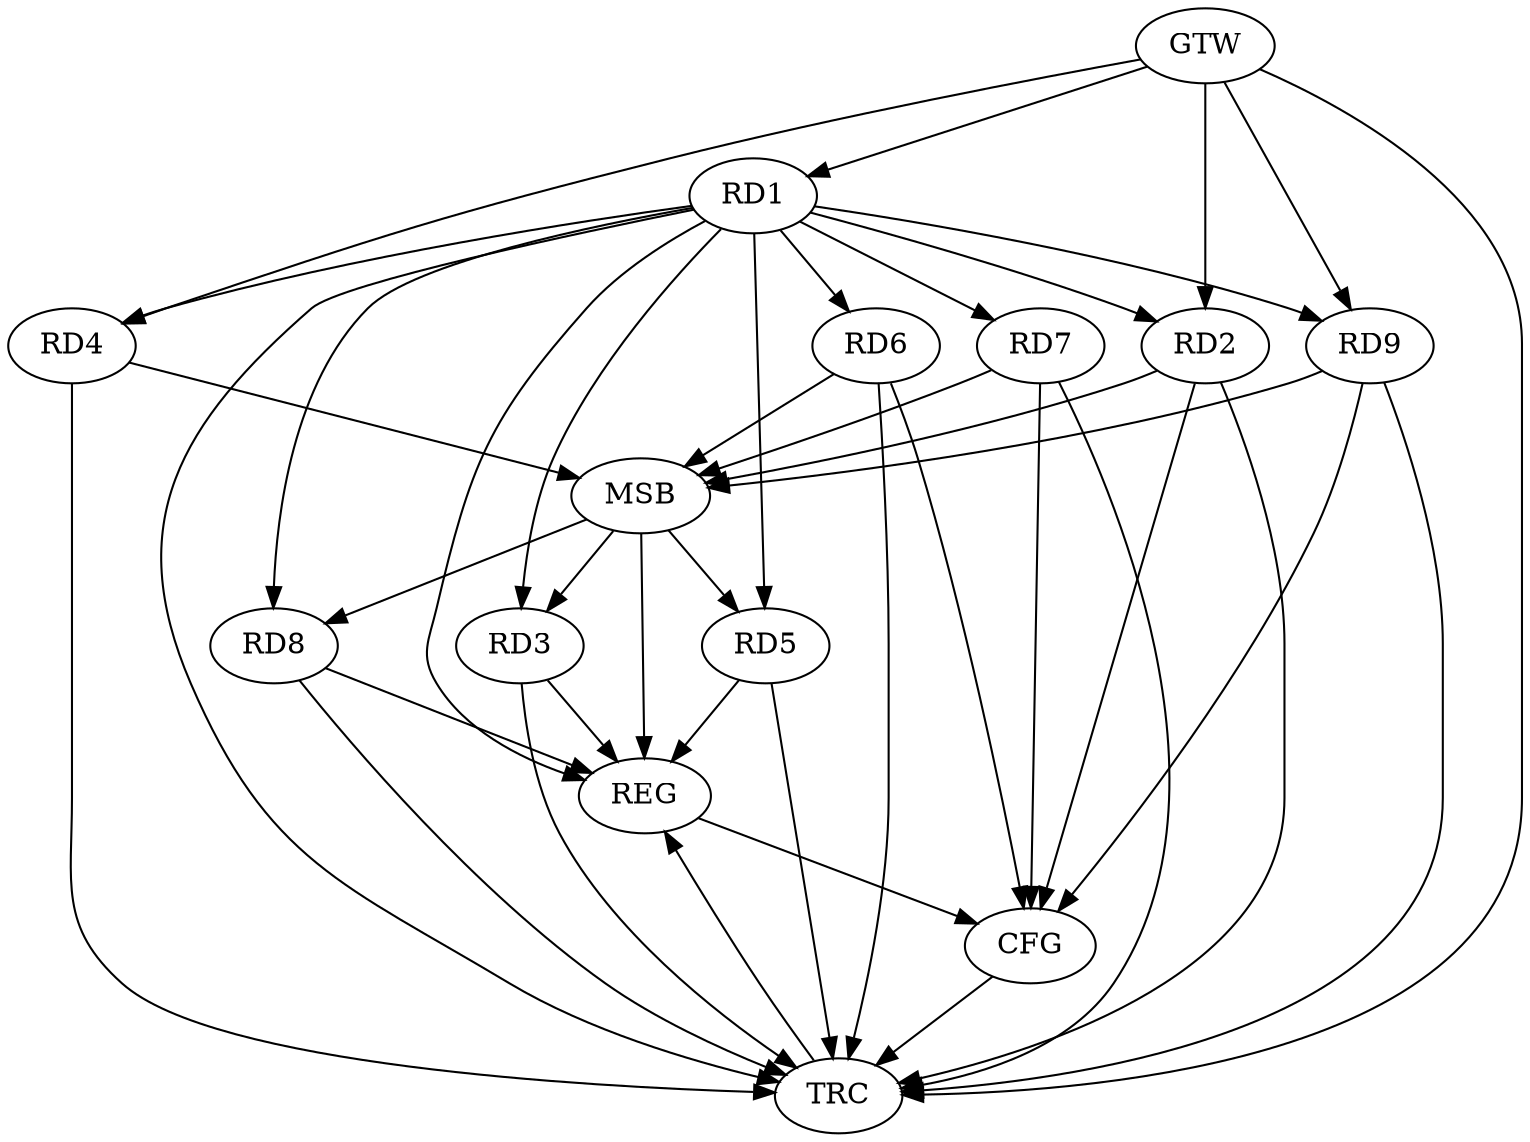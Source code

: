strict digraph G {
  RD1 [ label="RD1" ];
  RD2 [ label="RD2" ];
  RD3 [ label="RD3" ];
  RD4 [ label="RD4" ];
  RD5 [ label="RD5" ];
  RD6 [ label="RD6" ];
  RD7 [ label="RD7" ];
  RD8 [ label="RD8" ];
  RD9 [ label="RD9" ];
  GTW [ label="GTW" ];
  REG [ label="REG" ];
  MSB [ label="MSB" ];
  CFG [ label="CFG" ];
  TRC [ label="TRC" ];
  RD1 -> RD7;
  GTW -> RD1;
  GTW -> RD2;
  GTW -> RD4;
  GTW -> RD9;
  RD1 -> REG;
  RD3 -> REG;
  RD5 -> REG;
  RD8 -> REG;
  RD2 -> MSB;
  MSB -> RD5;
  MSB -> RD8;
  MSB -> REG;
  RD4 -> MSB;
  RD6 -> MSB;
  RD7 -> MSB;
  MSB -> RD3;
  RD9 -> MSB;
  RD2 -> CFG;
  RD9 -> CFG;
  RD7 -> CFG;
  RD6 -> CFG;
  REG -> CFG;
  RD1 -> TRC;
  RD2 -> TRC;
  RD3 -> TRC;
  RD4 -> TRC;
  RD5 -> TRC;
  RD6 -> TRC;
  RD7 -> TRC;
  RD8 -> TRC;
  RD9 -> TRC;
  GTW -> TRC;
  CFG -> TRC;
  TRC -> REG;
  RD1 -> RD8;
  RD1 -> RD5;
  RD1 -> RD9;
  RD1 -> RD6;
  RD1 -> RD4;
  RD1 -> RD2;
  RD1 -> RD3;
}
